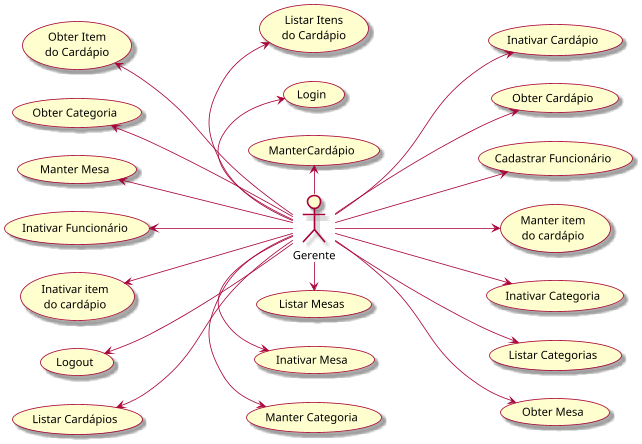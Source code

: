 @startuml


'============ Caso de uso gerente
!$ltCasoUsoGerente = [
    "ManterCardápio", "Listar Cardápios", "Inativar Cardápio", "Obter Cardápio", "Login", "Logout", "Cadastrar Funcionário",
    "Manter item\\ndo cardápio", "Inativar item\\ndo cardápio", "Inativar Funcionário", "Manter Categoria", "Inativar Categoria",
    "Listar Itens\\ndo Cardápio", "Manter Mesa", "Inativar Mesa", "Listar Categorias", "Obter Categoria", "Obter Item\\ndo Cardápio",
    "Listar Mesas", "Obter Mesa"
    ]
!$ltaliasCaseUsoGerente = [
    "manterCardapio", "listarCardapios", "inativarCardapio", "obterCardapio", "login", "logout", "cadastrarFuncionario",
    "manterItemCardapio", "inativarItemCardapio", "inativarFuncionario", "manterCategoria", "inativarCategoria",
    "listarItensCardapio", "manterMesa", "inativarMesa", "listarCategorias", "obterCategoria", "obterItemCardapio",
    "listarMesas", "obterMesa"
    ]

!$ltSentido = [
    "left", "up", "down", "down", "left",
    "up", "down", "down", "up", "up",
    "right", "down", "left", "up", "right",
    "down", "up", "up", "right", "down"
    ]    

!$actGerente = "Gerente"
!$actAliasGerente = "gerente"

!$actObj = "actor"



!procedure $criarCasoDeUso($actObj, $actGeneric, $actAliasGeneric, $ltGeneric, $ltAlGeneric)
    !$j = 0     
    $actObj $actGeneric as $actAliasGeneric
    !while ($j < %size($ltGeneric))
        !$left = "left"
        ($ltGeneric[$j]) as $ltAlGeneric[$j]
        $actAliasGeneric --$ltSentido[$j]-> $ltAlGeneric[$j]
        !$j = $j + 1
    !endwhile      
!endprocedure

scale 0.8
skin rose
left to right direction


$criarCasoDeUso($actObj, $actGerente, $actAliasGerente, $ltCasoUsoGerente, $ltaliasCaseUsoGerente)








@enduml